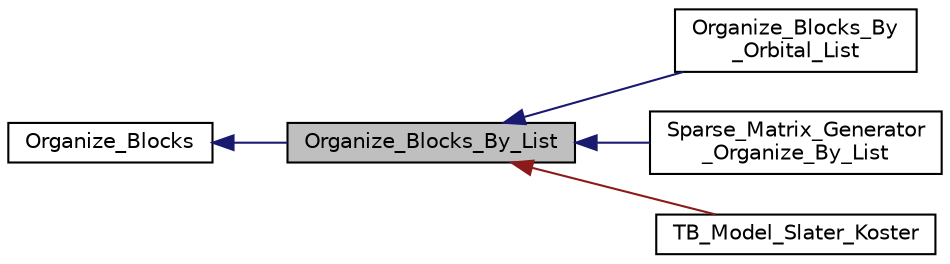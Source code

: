 digraph "Organize_Blocks_By_List"
{
  edge [fontname="Helvetica",fontsize="10",labelfontname="Helvetica",labelfontsize="10"];
  node [fontname="Helvetica",fontsize="10",shape=record];
  rankdir="LR";
  Node1 [label="Organize_Blocks_By_List",height=0.2,width=0.4,color="black", fillcolor="grey75", style="filled", fontcolor="black"];
  Node2 -> Node1 [dir="back",color="midnightblue",fontsize="10",style="solid",fontname="Helvetica"];
  Node2 [label="Organize_Blocks",height=0.2,width=0.4,color="black", fillcolor="white", style="filled",URL="$classOrganize__Blocks.html"];
  Node1 -> Node3 [dir="back",color="midnightblue",fontsize="10",style="solid",fontname="Helvetica"];
  Node3 [label="Organize_Blocks_By\l_Orbital_List",height=0.2,width=0.4,color="black", fillcolor="white", style="filled",URL="$classOrganize__Blocks__By__Orbital__List.html",tooltip="A &#39;Organize_Blocks&#39; class that can be read from a position file. "];
  Node1 -> Node4 [dir="back",color="midnightblue",fontsize="10",style="solid",fontname="Helvetica"];
  Node4 [label="Sparse_Matrix_Generator\l_Organize_By_List",height=0.2,width=0.4,color="black", fillcolor="white", style="filled",URL="$classSparse__Matrix__Generator__Organize__By__List.html"];
  Node1 -> Node5 [dir="back",color="firebrick4",fontsize="10",style="solid",fontname="Helvetica"];
  Node5 [label="TB_Model_Slater_Koster",height=0.2,width=0.4,color="black", fillcolor="white", style="filled",URL="$classTB__Model__Slater__Koster.html"];
}
